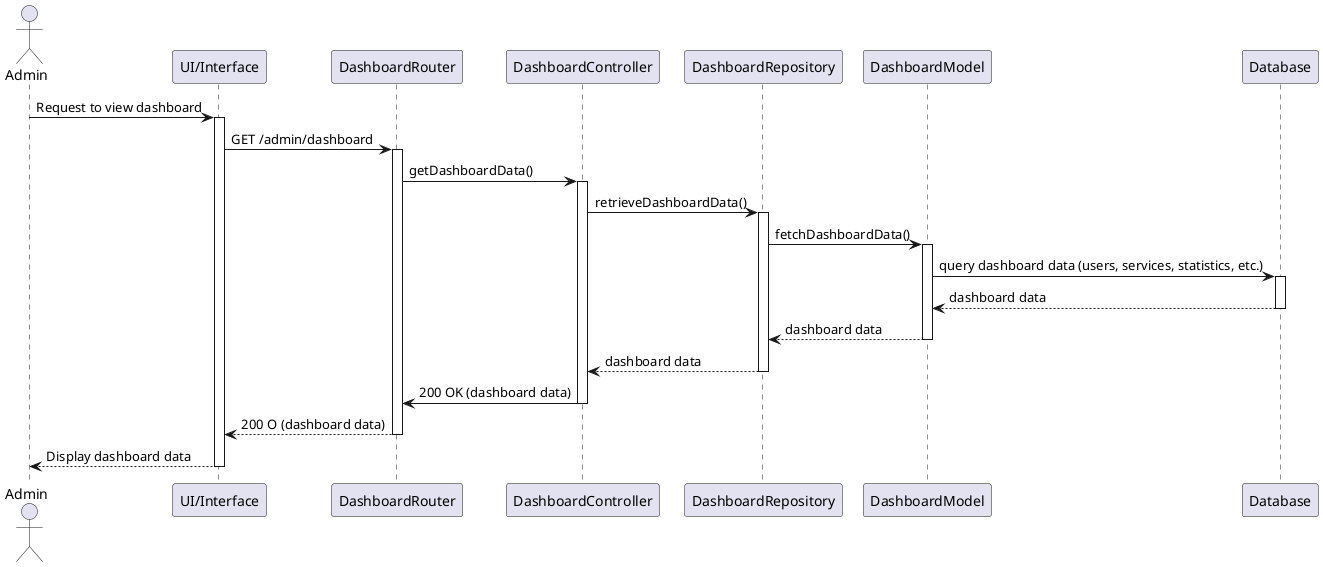@startuml
actor Admin
participant "UI/Interface" as UI
participant "DashboardRouter" as Router
participant "DashboardController" as Controller
participant "DashboardRepository" as Repository
participant "DashboardModel" as DashboardModel
participant "Database" as DB

Admin -> UI: Request to view dashboard
activate UI
UI -> Router: GET /admin/dashboard
activate Router
Router -> Controller: getDashboardData()
activate Controller
Controller -> Repository: retrieveDashboardData()
activate Repository

Repository -> DashboardModel: fetchDashboardData()
activate DashboardModel
DashboardModel -> DB: query dashboard data (users, services, statistics, etc.)
activate DB
DB --> DashboardModel: dashboard data
deactivate DB
DashboardModel --> Repository: dashboard data
deactivate DashboardModel
Repository --> Controller: dashboard data
deactivate Repository

Controller -> Router: 200 OK (dashboard data)
deactivate Controller
Router --> UI: 200 O (dashboard data)
deactivate Router
UI --> Admin: Display dashboard data
deactivate UI
@enduml

